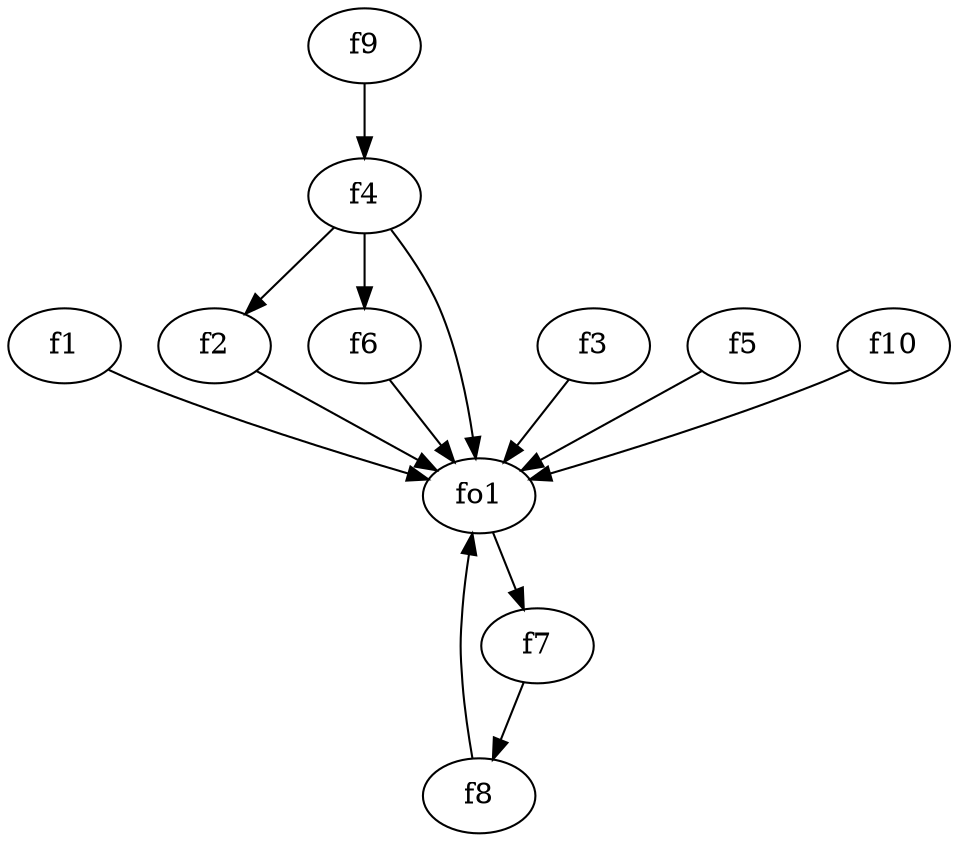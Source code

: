 strict digraph  {
f1;
f2;
f3;
f4;
f5;
f6;
f7;
f8;
f9;
f10;
fo1;
f1 -> fo1  [weight=2];
f2 -> fo1  [weight=2];
f3 -> fo1  [weight=2];
f4 -> f2  [weight=2];
f4 -> f6  [weight=2];
f4 -> fo1  [weight=2];
f5 -> fo1  [weight=2];
f6 -> fo1  [weight=2];
f7 -> f8  [weight=2];
f8 -> fo1  [weight=2];
f9 -> f4  [weight=2];
f10 -> fo1  [weight=2];
fo1 -> f7  [weight=2];
}

